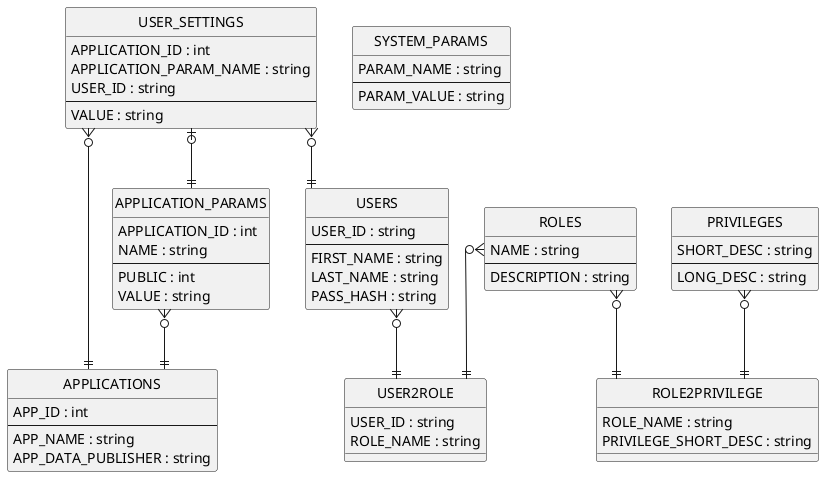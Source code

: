 @startuml

' configuration
hide circle
skinparam linetype ortho

' comment

entity "APPLICATIONS" as app {
APP_ID : int
--
APP_NAME : string
APP_DATA_PUBLISHER : string
}

entity "SYSTEM_PARAMS" as sysParam {
PARAM_NAME : string
--
PARAM_VALUE : string
}

entity "APPLICATION_PARAMS" as appParam {
APPLICATION_ID : int
NAME : string
--
PUBLIC : int
VALUE : string
}

entity "USER_SETTINGS" as userParams {
APPLICATION_ID : int
APPLICATION_PARAM_NAME : string
USER_ID : string
--
VALUE : string
}

entity "ROLES" as userRoles {
NAME : string
--
DESCRIPTION : string
}

entity "USERS" as user {
USER_ID : string
--
FIRST_NAME : string 
LAST_NAME : string
PASS_HASH : string 
}


entity "PRIVILEGES" as rolePrivileges {
SHORT_DESC : string
--
LONG_DESC : string
}

entity "ROLE2PRIVILEGE" as r2p {
ROLE_NAME : string
PRIVILEGE_SHORT_DESC : string  
}

entity "USER2ROLE" as u2p {
USER_ID : string
ROLE_NAME : string
}


userParams }o--|| app
userParams  }o--|| user
appParam }o--|| app
userParams |o--|| appParam 
user }o--|| u2p
userRoles }o--|| u2p
userRoles }o--|| r2p
rolePrivileges }o--|| r2p
@enduml